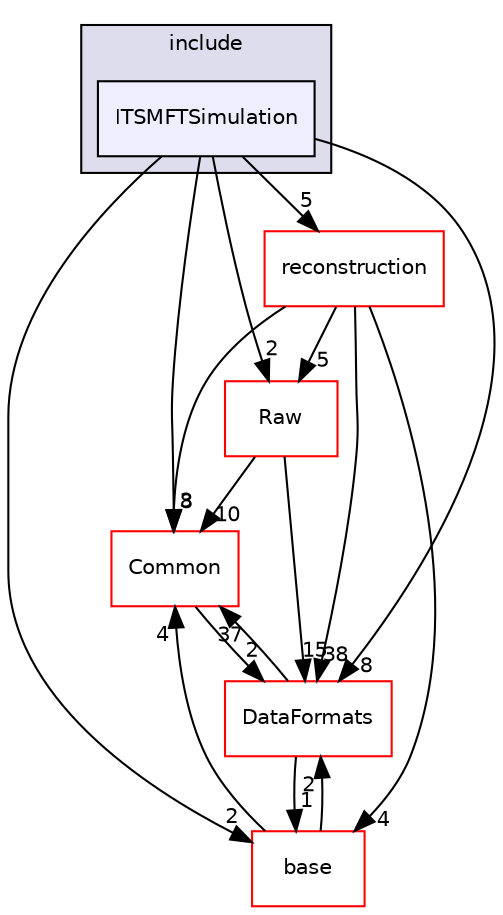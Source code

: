 digraph "/home/travis/build/AliceO2Group/AliceO2/Detectors/ITSMFT/common/simulation/include/ITSMFTSimulation" {
  bgcolor=transparent;
  compound=true
  node [ fontsize="10", fontname="Helvetica"];
  edge [ labelfontsize="10", labelfontname="Helvetica"];
  subgraph clusterdir_aece0de4a924a7db153b75165d0988be {
    graph [ bgcolor="#ddddee", pencolor="black", label="include" fontname="Helvetica", fontsize="10", URL="dir_aece0de4a924a7db153b75165d0988be.html"]
  dir_4908a9d3c2e0c7f02f1cfcaffb67f65f [shape=box, label="ITSMFTSimulation", style="filled", fillcolor="#eeeeff", pencolor="black", URL="dir_4908a9d3c2e0c7f02f1cfcaffb67f65f.html"];
  }
  dir_2174d8cbbd82d5c404dd04814f845a3a [shape=box label="reconstruction" color="red" URL="dir_2174d8cbbd82d5c404dd04814f845a3a.html"];
  dir_4ab6b4cc6a7edbff49100e9123df213f [shape=box label="Common" color="red" URL="dir_4ab6b4cc6a7edbff49100e9123df213f.html"];
  dir_7c9998090bca7c4aa89c05dd66fe73f5 [shape=box label="base" color="red" URL="dir_7c9998090bca7c4aa89c05dd66fe73f5.html"];
  dir_26637d1bd82229bc9ed97f7e706be743 [shape=box label="Raw" color="red" URL="dir_26637d1bd82229bc9ed97f7e706be743.html"];
  dir_2171f7ec022c5423887b07c69b2f5b48 [shape=box label="DataFormats" color="red" URL="dir_2171f7ec022c5423887b07c69b2f5b48.html"];
  dir_2174d8cbbd82d5c404dd04814f845a3a->dir_4ab6b4cc6a7edbff49100e9123df213f [headlabel="8", labeldistance=1.5 headhref="dir_000373_000032.html"];
  dir_2174d8cbbd82d5c404dd04814f845a3a->dir_7c9998090bca7c4aa89c05dd66fe73f5 [headlabel="4", labeldistance=1.5 headhref="dir_000373_000514.html"];
  dir_2174d8cbbd82d5c404dd04814f845a3a->dir_26637d1bd82229bc9ed97f7e706be743 [headlabel="5", labeldistance=1.5 headhref="dir_000373_000620.html"];
  dir_2174d8cbbd82d5c404dd04814f845a3a->dir_2171f7ec022c5423887b07c69b2f5b48 [headlabel="38", labeldistance=1.5 headhref="dir_000373_000085.html"];
  dir_4ab6b4cc6a7edbff49100e9123df213f->dir_2171f7ec022c5423887b07c69b2f5b48 [headlabel="2", labeldistance=1.5 headhref="dir_000032_000085.html"];
  dir_4908a9d3c2e0c7f02f1cfcaffb67f65f->dir_2174d8cbbd82d5c404dd04814f845a3a [headlabel="5", labeldistance=1.5 headhref="dir_000070_000373.html"];
  dir_4908a9d3c2e0c7f02f1cfcaffb67f65f->dir_4ab6b4cc6a7edbff49100e9123df213f [headlabel="3", labeldistance=1.5 headhref="dir_000070_000032.html"];
  dir_4908a9d3c2e0c7f02f1cfcaffb67f65f->dir_7c9998090bca7c4aa89c05dd66fe73f5 [headlabel="2", labeldistance=1.5 headhref="dir_000070_000514.html"];
  dir_4908a9d3c2e0c7f02f1cfcaffb67f65f->dir_26637d1bd82229bc9ed97f7e706be743 [headlabel="2", labeldistance=1.5 headhref="dir_000070_000620.html"];
  dir_4908a9d3c2e0c7f02f1cfcaffb67f65f->dir_2171f7ec022c5423887b07c69b2f5b48 [headlabel="8", labeldistance=1.5 headhref="dir_000070_000085.html"];
  dir_7c9998090bca7c4aa89c05dd66fe73f5->dir_4ab6b4cc6a7edbff49100e9123df213f [headlabel="4", labeldistance=1.5 headhref="dir_000514_000032.html"];
  dir_7c9998090bca7c4aa89c05dd66fe73f5->dir_2171f7ec022c5423887b07c69b2f5b48 [headlabel="2", labeldistance=1.5 headhref="dir_000514_000085.html"];
  dir_26637d1bd82229bc9ed97f7e706be743->dir_4ab6b4cc6a7edbff49100e9123df213f [headlabel="10", labeldistance=1.5 headhref="dir_000620_000032.html"];
  dir_26637d1bd82229bc9ed97f7e706be743->dir_2171f7ec022c5423887b07c69b2f5b48 [headlabel="15", labeldistance=1.5 headhref="dir_000620_000085.html"];
  dir_2171f7ec022c5423887b07c69b2f5b48->dir_4ab6b4cc6a7edbff49100e9123df213f [headlabel="37", labeldistance=1.5 headhref="dir_000085_000032.html"];
  dir_2171f7ec022c5423887b07c69b2f5b48->dir_7c9998090bca7c4aa89c05dd66fe73f5 [headlabel="1", labeldistance=1.5 headhref="dir_000085_000514.html"];
}
